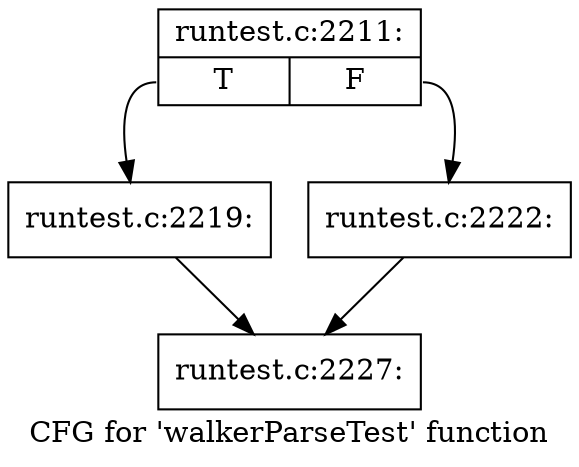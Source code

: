 digraph "CFG for 'walkerParseTest' function" {
	label="CFG for 'walkerParseTest' function";

	Node0x41af470 [shape=record,label="{runtest.c:2211:|{<s0>T|<s1>F}}"];
	Node0x41af470:s0 -> Node0x41b1fd0;
	Node0x41af470:s1 -> Node0x41b2020;
	Node0x41b1fd0 [shape=record,label="{runtest.c:2219:}"];
	Node0x41b1fd0 -> Node0x41ad1e0;
	Node0x41b2020 [shape=record,label="{runtest.c:2222:}"];
	Node0x41b2020 -> Node0x41ad1e0;
	Node0x41ad1e0 [shape=record,label="{runtest.c:2227:}"];
}
